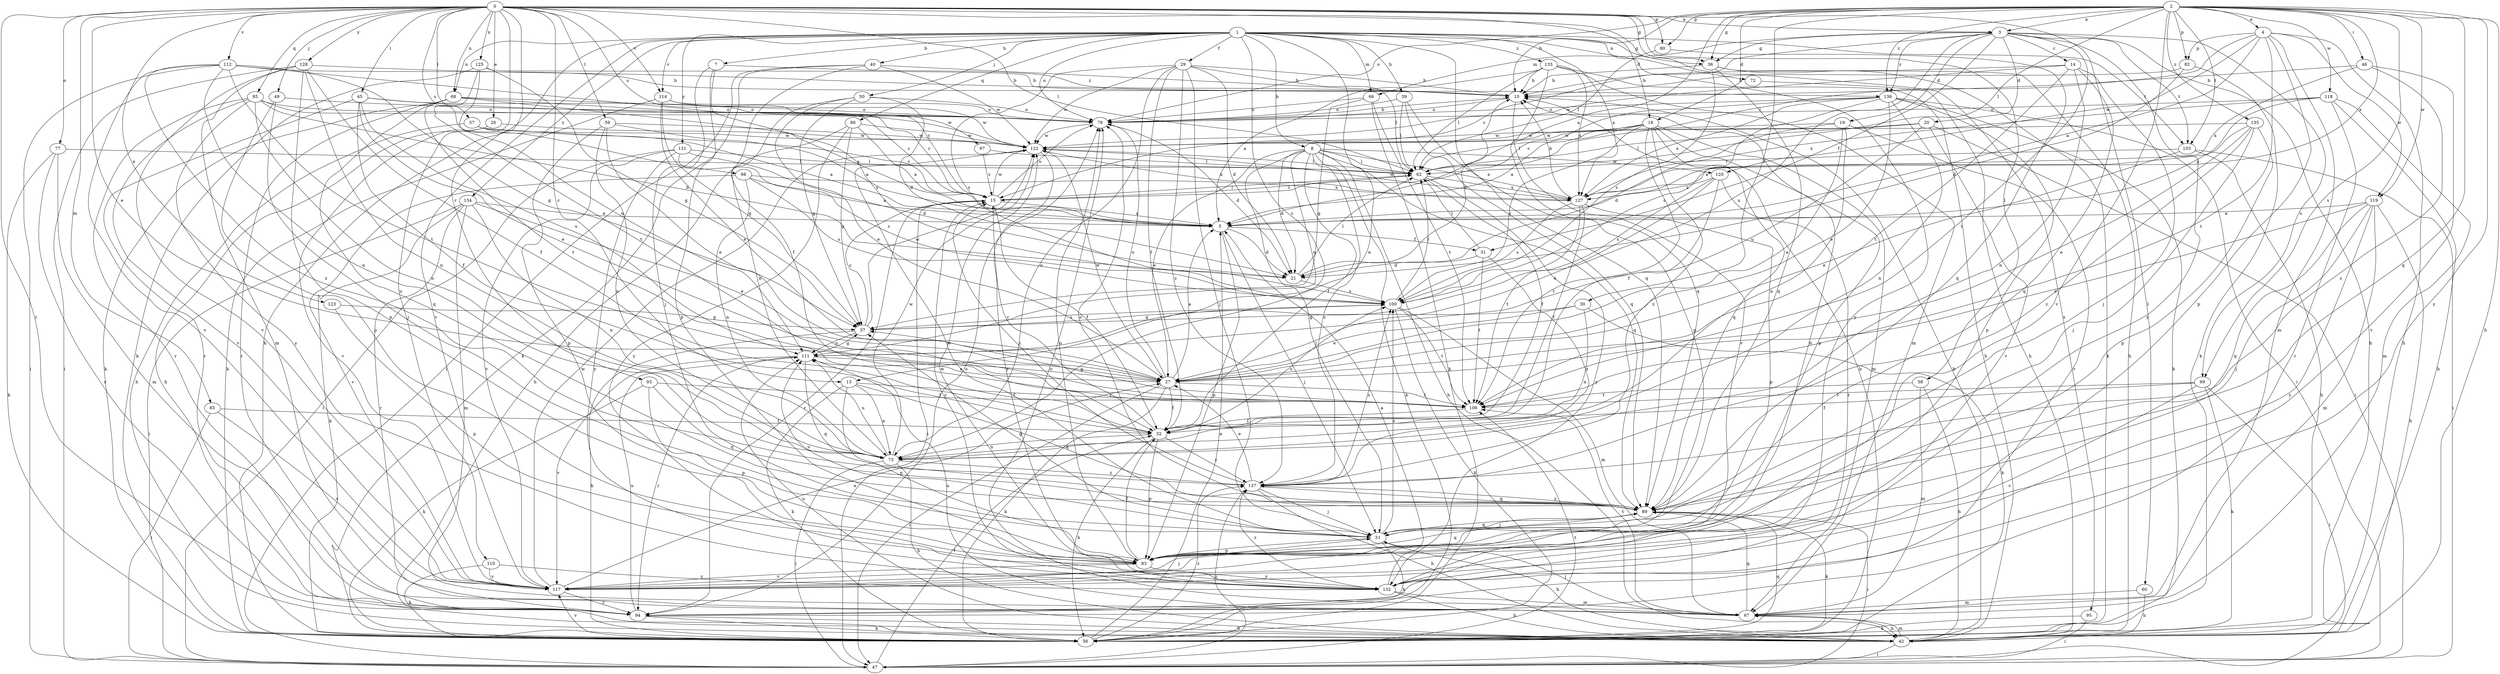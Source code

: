 strict digraph  {
0;
1;
2;
3;
4;
5;
7;
8;
10;
13;
14;
15;
18;
19;
20;
21;
26;
27;
29;
30;
31;
32;
36;
37;
39;
40;
42;
45;
46;
47;
49;
50;
51;
56;
57;
58;
59;
60;
62;
65;
66;
67;
68;
72;
73;
77;
78;
80;
82;
83;
85;
86;
89;
93;
94;
95;
97;
98;
99;
100;
103;
106;
110;
111;
112;
114;
117;
118;
119;
120;
122;
123;
125;
127;
128;
131;
132;
133;
134;
135;
136;
137;
0 -> 3  [label=a];
0 -> 13  [label=c];
0 -> 18  [label=d];
0 -> 26  [label=e];
0 -> 27  [label=e];
0 -> 36  [label=g];
0 -> 45  [label=i];
0 -> 49  [label=j];
0 -> 57  [label=l];
0 -> 58  [label=l];
0 -> 59  [label=l];
0 -> 60  [label=l];
0 -> 62  [label=l];
0 -> 65  [label=m];
0 -> 68  [label=n];
0 -> 77  [label=o];
0 -> 80  [label=p];
0 -> 85  [label=q];
0 -> 93  [label=r];
0 -> 94  [label=r];
0 -> 95  [label=s];
0 -> 97  [label=s];
0 -> 98  [label=s];
0 -> 110  [label=u];
0 -> 112  [label=v];
0 -> 114  [label=v];
0 -> 123  [label=x];
0 -> 125  [label=x];
0 -> 128  [label=y];
1 -> 7  [label=b];
1 -> 8  [label=b];
1 -> 13  [label=c];
1 -> 29  [label=f];
1 -> 36  [label=g];
1 -> 39  [label=h];
1 -> 40  [label=h];
1 -> 50  [label=j];
1 -> 56  [label=k];
1 -> 66  [label=m];
1 -> 68  [label=n];
1 -> 72  [label=n];
1 -> 73  [label=n];
1 -> 78  [label=o];
1 -> 86  [label=q];
1 -> 89  [label=q];
1 -> 103  [label=t];
1 -> 114  [label=v];
1 -> 117  [label=v];
1 -> 127  [label=x];
1 -> 131  [label=y];
1 -> 132  [label=y];
1 -> 133  [label=z];
1 -> 134  [label=z];
2 -> 3  [label=a];
2 -> 4  [label=a];
2 -> 5  [label=a];
2 -> 10  [label=b];
2 -> 18  [label=d];
2 -> 30  [label=f];
2 -> 36  [label=g];
2 -> 42  [label=h];
2 -> 46  [label=i];
2 -> 62  [label=l];
2 -> 78  [label=o];
2 -> 80  [label=p];
2 -> 82  [label=p];
2 -> 89  [label=q];
2 -> 99  [label=s];
2 -> 103  [label=t];
2 -> 117  [label=v];
2 -> 118  [label=w];
2 -> 119  [label=w];
2 -> 127  [label=x];
2 -> 132  [label=y];
2 -> 135  [label=z];
2 -> 136  [label=z];
3 -> 14  [label=c];
3 -> 15  [label=c];
3 -> 19  [label=d];
3 -> 20  [label=d];
3 -> 31  [label=f];
3 -> 36  [label=g];
3 -> 42  [label=h];
3 -> 66  [label=m];
3 -> 99  [label=s];
3 -> 103  [label=t];
3 -> 106  [label=t];
3 -> 111  [label=u];
3 -> 132  [label=y];
3 -> 136  [label=z];
4 -> 5  [label=a];
4 -> 42  [label=h];
4 -> 62  [label=l];
4 -> 67  [label=m];
4 -> 82  [label=p];
4 -> 83  [label=p];
4 -> 106  [label=t];
4 -> 119  [label=w];
4 -> 120  [label=w];
5 -> 21  [label=d];
5 -> 31  [label=f];
5 -> 51  [label=j];
5 -> 83  [label=p];
7 -> 51  [label=j];
7 -> 83  [label=p];
7 -> 100  [label=s];
7 -> 136  [label=z];
8 -> 21  [label=d];
8 -> 27  [label=e];
8 -> 32  [label=f];
8 -> 42  [label=h];
8 -> 51  [label=j];
8 -> 56  [label=k];
8 -> 62  [label=l];
8 -> 89  [label=q];
8 -> 111  [label=u];
8 -> 120  [label=w];
8 -> 127  [label=x];
8 -> 137  [label=z];
10 -> 78  [label=o];
10 -> 117  [label=v];
13 -> 56  [label=k];
13 -> 73  [label=n];
13 -> 83  [label=p];
13 -> 89  [label=q];
13 -> 106  [label=t];
14 -> 10  [label=b];
14 -> 51  [label=j];
14 -> 73  [label=n];
14 -> 89  [label=q];
14 -> 106  [label=t];
14 -> 122  [label=w];
15 -> 5  [label=a];
15 -> 32  [label=f];
15 -> 47  [label=i];
15 -> 62  [label=l];
15 -> 78  [label=o];
15 -> 94  [label=r];
15 -> 122  [label=w];
18 -> 5  [label=a];
18 -> 32  [label=f];
18 -> 62  [label=l];
18 -> 67  [label=m];
18 -> 83  [label=p];
18 -> 89  [label=q];
18 -> 100  [label=s];
18 -> 122  [label=w];
18 -> 137  [label=z];
19 -> 21  [label=d];
19 -> 27  [label=e];
19 -> 73  [label=n];
19 -> 94  [label=r];
19 -> 122  [label=w];
20 -> 47  [label=i];
20 -> 62  [label=l];
20 -> 111  [label=u];
20 -> 117  [label=v];
20 -> 122  [label=w];
21 -> 10  [label=b];
21 -> 62  [label=l];
21 -> 100  [label=s];
26 -> 42  [label=h];
26 -> 117  [label=v];
26 -> 122  [label=w];
27 -> 5  [label=a];
27 -> 32  [label=f];
27 -> 47  [label=i];
27 -> 56  [label=k];
27 -> 78  [label=o];
27 -> 106  [label=t];
27 -> 122  [label=w];
29 -> 10  [label=b];
29 -> 21  [label=d];
29 -> 32  [label=f];
29 -> 51  [label=j];
29 -> 62  [label=l];
29 -> 73  [label=n];
29 -> 100  [label=s];
29 -> 122  [label=w];
29 -> 137  [label=z];
30 -> 27  [label=e];
30 -> 37  [label=g];
30 -> 56  [label=k];
30 -> 73  [label=n];
31 -> 21  [label=d];
31 -> 62  [label=l];
31 -> 106  [label=t];
31 -> 137  [label=z];
32 -> 15  [label=c];
32 -> 56  [label=k];
32 -> 73  [label=n];
32 -> 83  [label=p];
32 -> 100  [label=s];
32 -> 137  [label=z];
36 -> 10  [label=b];
36 -> 42  [label=h];
36 -> 56  [label=k];
36 -> 89  [label=q];
36 -> 100  [label=s];
37 -> 15  [label=c];
37 -> 56  [label=k];
37 -> 100  [label=s];
37 -> 111  [label=u];
37 -> 122  [label=w];
39 -> 62  [label=l];
39 -> 78  [label=o];
39 -> 83  [label=p];
39 -> 89  [label=q];
40 -> 10  [label=b];
40 -> 32  [label=f];
40 -> 47  [label=i];
40 -> 56  [label=k];
40 -> 122  [label=w];
42 -> 10  [label=b];
42 -> 47  [label=i];
42 -> 67  [label=m];
42 -> 111  [label=u];
45 -> 27  [label=e];
45 -> 32  [label=f];
45 -> 78  [label=o];
45 -> 94  [label=r];
45 -> 111  [label=u];
45 -> 122  [label=w];
46 -> 10  [label=b];
46 -> 117  [label=v];
46 -> 127  [label=x];
46 -> 137  [label=z];
47 -> 32  [label=f];
47 -> 106  [label=t];
47 -> 137  [label=z];
49 -> 51  [label=j];
49 -> 78  [label=o];
49 -> 83  [label=p];
50 -> 21  [label=d];
50 -> 27  [label=e];
50 -> 37  [label=g];
50 -> 73  [label=n];
50 -> 78  [label=o];
51 -> 37  [label=g];
51 -> 42  [label=h];
51 -> 56  [label=k];
51 -> 83  [label=p];
51 -> 89  [label=q];
51 -> 100  [label=s];
51 -> 111  [label=u];
51 -> 122  [label=w];
56 -> 5  [label=a];
56 -> 10  [label=b];
56 -> 89  [label=q];
56 -> 117  [label=v];
56 -> 137  [label=z];
57 -> 5  [label=a];
57 -> 15  [label=c];
57 -> 42  [label=h];
57 -> 122  [label=w];
58 -> 42  [label=h];
58 -> 67  [label=m];
58 -> 106  [label=t];
59 -> 5  [label=a];
59 -> 27  [label=e];
59 -> 73  [label=n];
59 -> 83  [label=p];
59 -> 122  [label=w];
60 -> 42  [label=h];
60 -> 67  [label=m];
62 -> 15  [label=c];
62 -> 32  [label=f];
62 -> 127  [label=x];
62 -> 132  [label=y];
65 -> 32  [label=f];
65 -> 47  [label=i];
65 -> 117  [label=v];
66 -> 37  [label=g];
66 -> 56  [label=k];
66 -> 78  [label=o];
66 -> 106  [label=t];
67 -> 42  [label=h];
67 -> 51  [label=j];
67 -> 78  [label=o];
67 -> 89  [label=q];
67 -> 106  [label=t];
67 -> 111  [label=u];
68 -> 5  [label=a];
68 -> 15  [label=c];
68 -> 56  [label=k];
68 -> 78  [label=o];
68 -> 89  [label=q];
68 -> 94  [label=r];
68 -> 106  [label=t];
72 -> 42  [label=h];
73 -> 42  [label=h];
73 -> 47  [label=i];
73 -> 111  [label=u];
73 -> 122  [label=w];
73 -> 137  [label=z];
77 -> 56  [label=k];
77 -> 62  [label=l];
77 -> 67  [label=m];
77 -> 94  [label=r];
78 -> 10  [label=b];
78 -> 21  [label=d];
78 -> 122  [label=w];
80 -> 62  [label=l];
80 -> 89  [label=q];
82 -> 10  [label=b];
82 -> 21  [label=d];
82 -> 56  [label=k];
83 -> 32  [label=f];
83 -> 78  [label=o];
83 -> 89  [label=q];
83 -> 117  [label=v];
83 -> 132  [label=y];
85 -> 15  [label=c];
85 -> 21  [label=d];
85 -> 73  [label=n];
85 -> 78  [label=o];
85 -> 94  [label=r];
85 -> 117  [label=v];
85 -> 132  [label=y];
86 -> 5  [label=a];
86 -> 37  [label=g];
86 -> 42  [label=h];
86 -> 122  [label=w];
86 -> 132  [label=y];
89 -> 47  [label=i];
89 -> 51  [label=j];
89 -> 56  [label=k];
89 -> 78  [label=o];
89 -> 137  [label=z];
93 -> 56  [label=k];
93 -> 83  [label=p];
93 -> 89  [label=q];
93 -> 106  [label=t];
94 -> 42  [label=h];
94 -> 56  [label=k];
94 -> 78  [label=o];
94 -> 111  [label=u];
95 -> 47  [label=i];
95 -> 56  [label=k];
97 -> 15  [label=c];
97 -> 62  [label=l];
98 -> 5  [label=a];
98 -> 73  [label=n];
98 -> 100  [label=s];
98 -> 117  [label=v];
98 -> 127  [label=x];
99 -> 32  [label=f];
99 -> 47  [label=i];
99 -> 56  [label=k];
99 -> 106  [label=t];
99 -> 117  [label=v];
100 -> 37  [label=g];
100 -> 56  [label=k];
100 -> 62  [label=l];
100 -> 67  [label=m];
100 -> 106  [label=t];
103 -> 27  [label=e];
103 -> 42  [label=h];
103 -> 47  [label=i];
103 -> 62  [label=l];
106 -> 32  [label=f];
106 -> 37  [label=g];
110 -> 56  [label=k];
110 -> 117  [label=v];
110 -> 132  [label=y];
111 -> 27  [label=e];
111 -> 32  [label=f];
111 -> 37  [label=g];
111 -> 89  [label=q];
111 -> 94  [label=r];
111 -> 117  [label=v];
112 -> 10  [label=b];
112 -> 15  [label=c];
112 -> 37  [label=g];
112 -> 47  [label=i];
112 -> 73  [label=n];
112 -> 106  [label=t];
112 -> 117  [label=v];
112 -> 137  [label=z];
114 -> 27  [label=e];
114 -> 37  [label=g];
114 -> 56  [label=k];
114 -> 78  [label=o];
114 -> 122  [label=w];
117 -> 27  [label=e];
117 -> 51  [label=j];
117 -> 94  [label=r];
117 -> 122  [label=w];
118 -> 5  [label=a];
118 -> 42  [label=h];
118 -> 67  [label=m];
118 -> 78  [label=o];
118 -> 94  [label=r];
118 -> 127  [label=x];
119 -> 5  [label=a];
119 -> 27  [label=e];
119 -> 42  [label=h];
119 -> 51  [label=j];
119 -> 67  [label=m];
119 -> 89  [label=q];
119 -> 132  [label=y];
120 -> 27  [label=e];
120 -> 94  [label=r];
120 -> 100  [label=s];
120 -> 106  [label=t];
120 -> 127  [label=x];
122 -> 62  [label=l];
122 -> 127  [label=x];
122 -> 132  [label=y];
123 -> 37  [label=g];
123 -> 83  [label=p];
125 -> 10  [label=b];
125 -> 37  [label=g];
125 -> 56  [label=k];
125 -> 106  [label=t];
125 -> 111  [label=u];
127 -> 10  [label=b];
127 -> 32  [label=f];
127 -> 83  [label=p];
127 -> 100  [label=s];
127 -> 106  [label=t];
127 -> 122  [label=w];
128 -> 10  [label=b];
128 -> 32  [label=f];
128 -> 47  [label=i];
128 -> 67  [label=m];
128 -> 73  [label=n];
128 -> 83  [label=p];
128 -> 117  [label=v];
131 -> 21  [label=d];
131 -> 47  [label=i];
131 -> 62  [label=l];
131 -> 100  [label=s];
131 -> 117  [label=v];
131 -> 132  [label=y];
132 -> 5  [label=a];
132 -> 10  [label=b];
132 -> 15  [label=c];
132 -> 42  [label=h];
132 -> 67  [label=m];
132 -> 122  [label=w];
132 -> 137  [label=z];
133 -> 5  [label=a];
133 -> 10  [label=b];
133 -> 42  [label=h];
133 -> 62  [label=l];
133 -> 67  [label=m];
133 -> 89  [label=q];
133 -> 127  [label=x];
134 -> 5  [label=a];
134 -> 27  [label=e];
134 -> 47  [label=i];
134 -> 56  [label=k];
134 -> 67  [label=m];
134 -> 73  [label=n];
134 -> 94  [label=r];
135 -> 5  [label=a];
135 -> 27  [label=e];
135 -> 51  [label=j];
135 -> 83  [label=p];
135 -> 122  [label=w];
135 -> 137  [label=z];
136 -> 15  [label=c];
136 -> 27  [label=e];
136 -> 47  [label=i];
136 -> 56  [label=k];
136 -> 73  [label=n];
136 -> 78  [label=o];
136 -> 83  [label=p];
136 -> 100  [label=s];
136 -> 127  [label=x];
137 -> 15  [label=c];
137 -> 27  [label=e];
137 -> 42  [label=h];
137 -> 51  [label=j];
137 -> 89  [label=q];
137 -> 100  [label=s];
}
